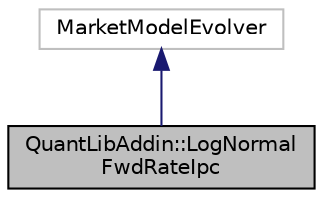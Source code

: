 digraph "QuantLibAddin::LogNormalFwdRateIpc"
{
  edge [fontname="Helvetica",fontsize="10",labelfontname="Helvetica",labelfontsize="10"];
  node [fontname="Helvetica",fontsize="10",shape=record];
  Node0 [label="QuantLibAddin::LogNormal\lFwdRateIpc",height=0.2,width=0.4,color="black", fillcolor="grey75", style="filled", fontcolor="black"];
  Node1 -> Node0 [dir="back",color="midnightblue",fontsize="10",style="solid",fontname="Helvetica"];
  Node1 [label="MarketModelEvolver",height=0.2,width=0.4,color="grey75", fillcolor="white", style="filled"];
}
